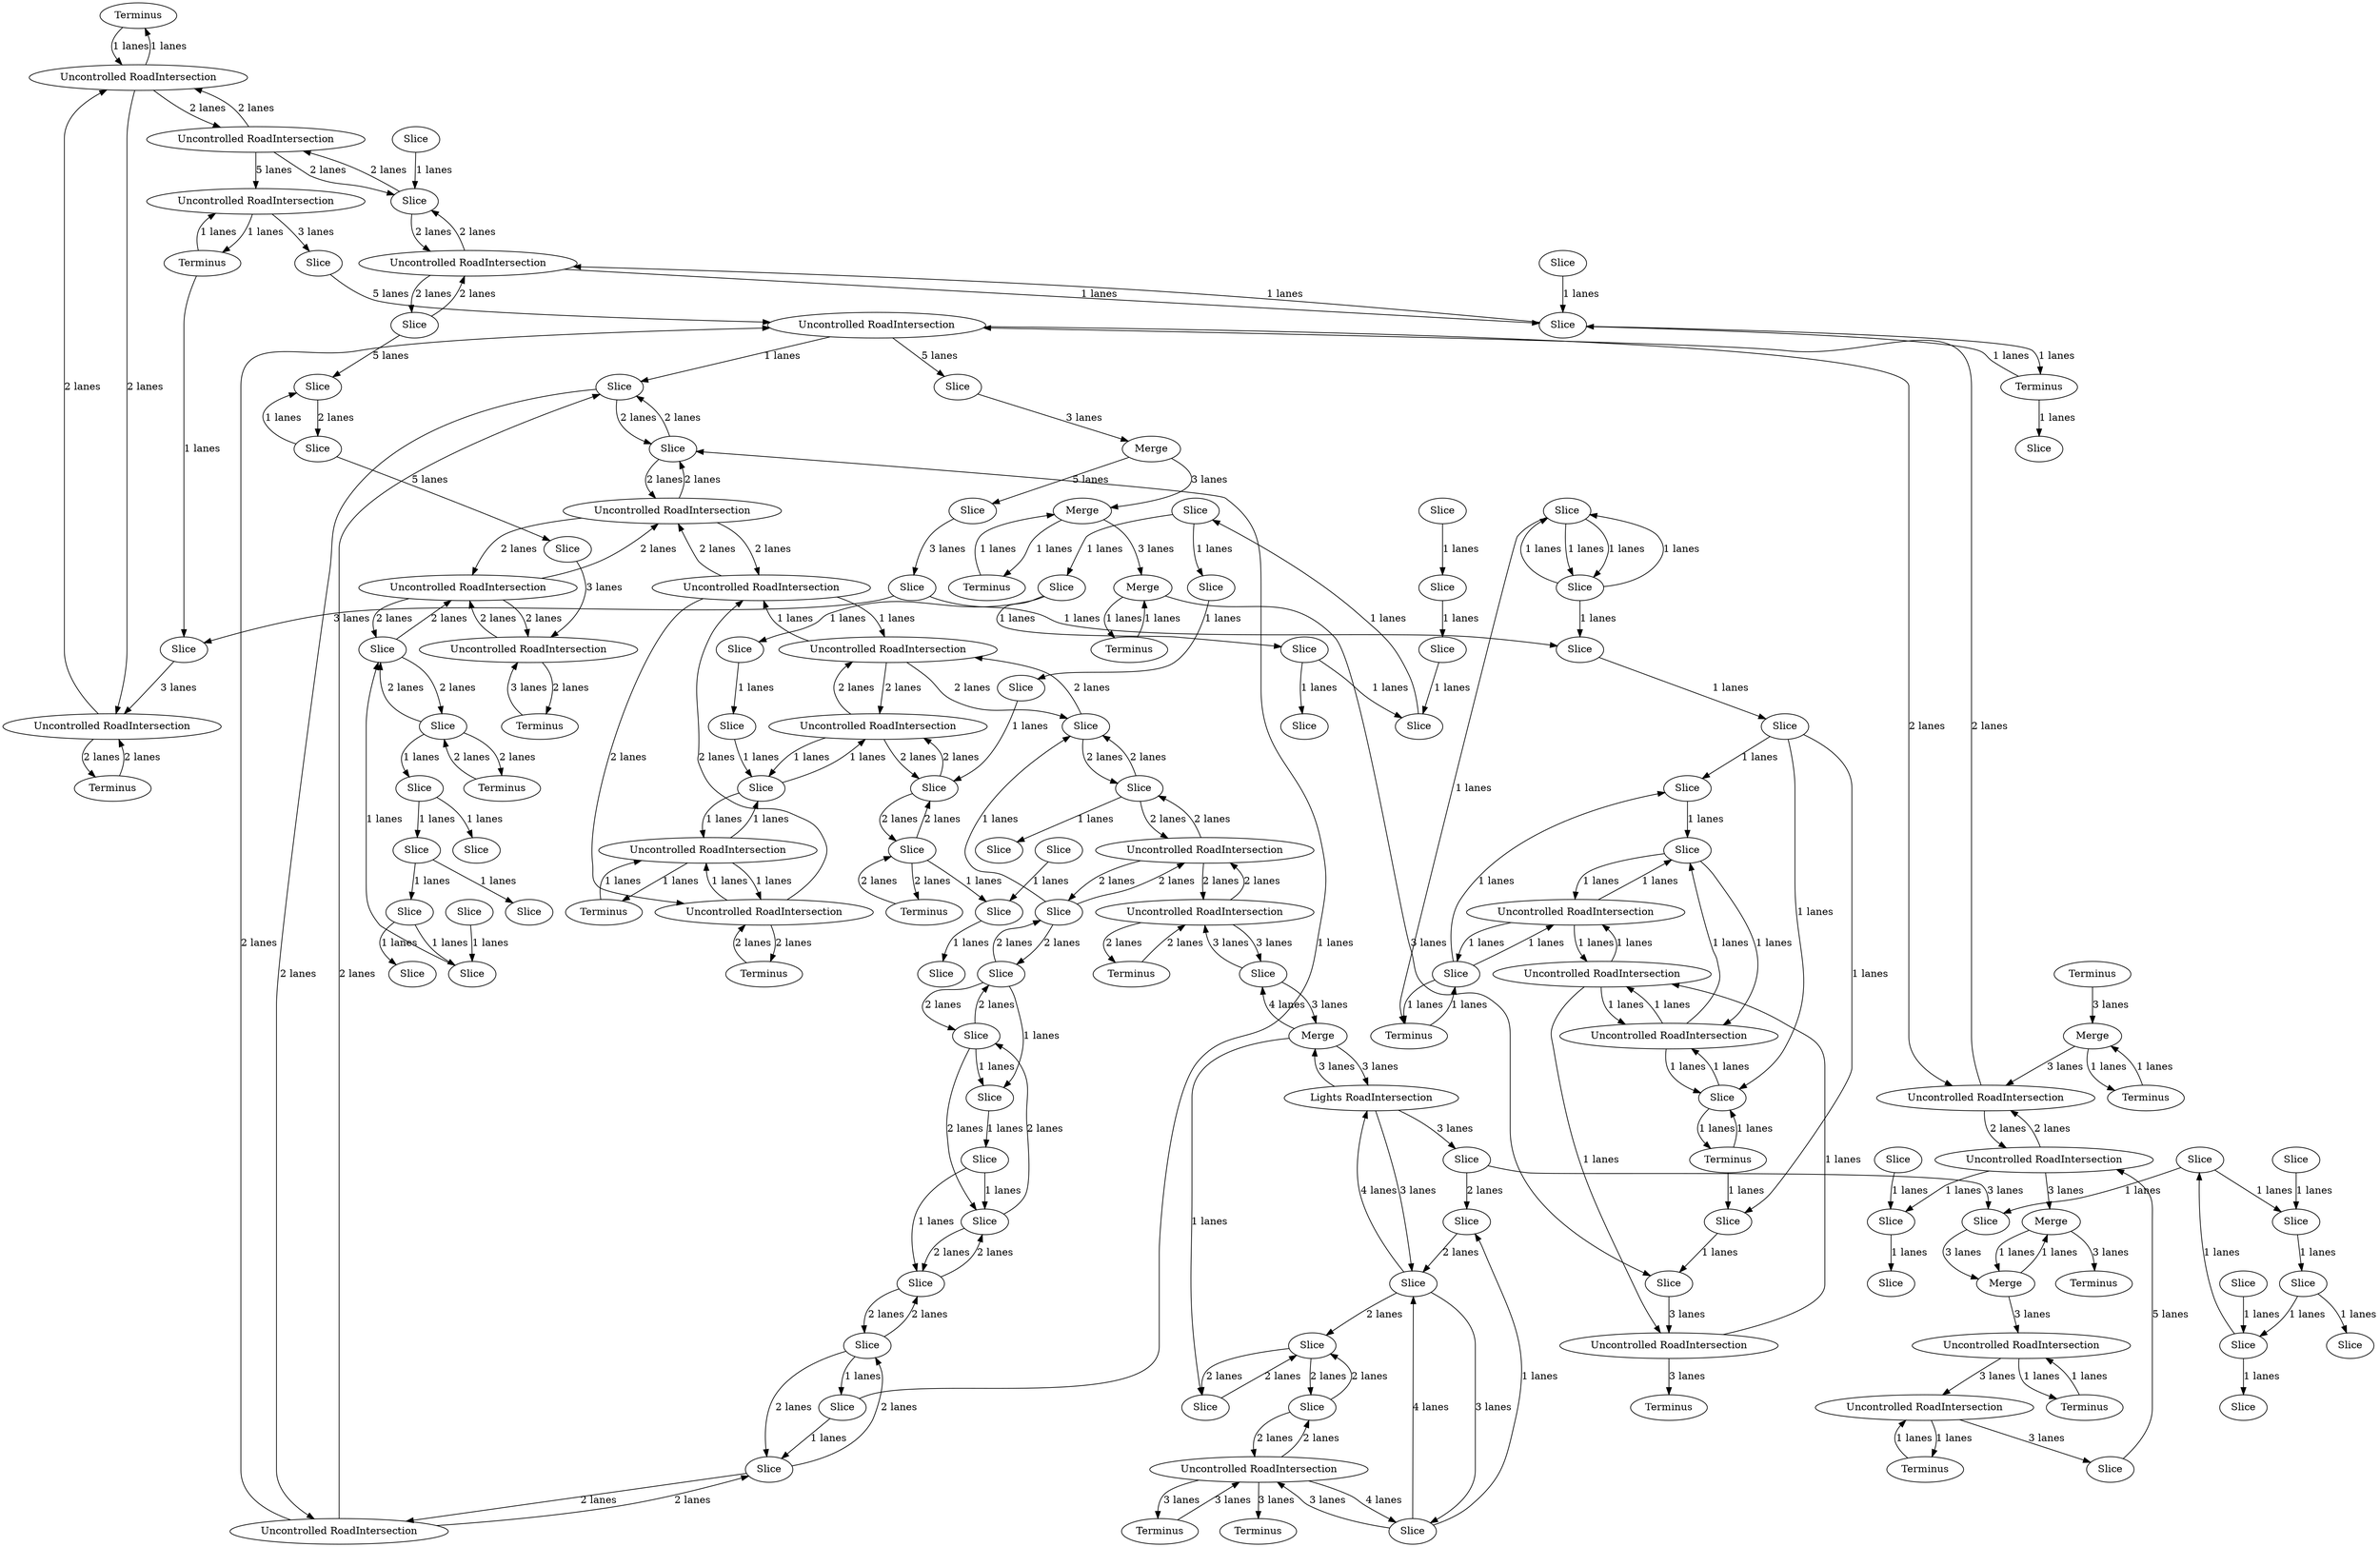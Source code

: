 digraph {
    0 [ label = "Terminus" ]
    1 [ label = "Slice" ]
    2 [ label = "Slice" ]
    3 [ label = "Terminus" ]
    4 [ label = "Uncontrolled RoadIntersection" ]
    5 [ label = "Slice" ]
    6 [ label = "Uncontrolled RoadIntersection" ]
    7 [ label = "Slice" ]
    8 [ label = "Terminus" ]
    9 [ label = "Terminus" ]
    10 [ label = "Slice" ]
    11 [ label = "Uncontrolled RoadIntersection" ]
    12 [ label = "Slice" ]
    13 [ label = "Slice" ]
    14 [ label = "Uncontrolled RoadIntersection" ]
    15 [ label = "Uncontrolled RoadIntersection" ]
    16 [ label = "Slice" ]
    17 [ label = "Slice" ]
    18 [ label = "Slice" ]
    19 [ label = "Terminus" ]
    20 [ label = "Slice" ]
    21 [ label = "Slice" ]
    22 [ label = "Terminus" ]
    23 [ label = "Uncontrolled RoadIntersection" ]
    24 [ label = "Terminus" ]
    25 [ label = "Slice" ]
    26 [ label = "Uncontrolled RoadIntersection" ]
    27 [ label = "Slice" ]
    28 [ label = "Slice" ]
    29 [ label = "Uncontrolled RoadIntersection" ]
    30 [ label = "Uncontrolled RoadIntersection" ]
    31 [ label = "Slice" ]
    32 [ label = "Slice" ]
    33 [ label = "Uncontrolled RoadIntersection" ]
    34 [ label = "Slice" ]
    35 [ label = "Slice" ]
    36 [ label = "Uncontrolled RoadIntersection" ]
    37 [ label = "Slice" ]
    38 [ label = "Terminus" ]
    39 [ label = "Slice" ]
    40 [ label = "Slice" ]
    41 [ label = "Slice" ]
    42 [ label = "Slice" ]
    43 [ label = "Terminus" ]
    44 [ label = "Slice" ]
    45 [ label = "Slice" ]
    46 [ label = "Merge" ]
    47 [ label = "Slice" ]
    48 [ label = "Slice" ]
    49 [ label = "Slice" ]
    50 [ label = "Slice" ]
    51 [ label = "Merge" ]
    52 [ label = "Merge" ]
    53 [ label = "Slice" ]
    54 [ label = "Slice" ]
    55 [ label = "Terminus" ]
    56 [ label = "Terminus" ]
    57 [ label = "Uncontrolled RoadIntersection" ]
    58 [ label = "Terminus" ]
    59 [ label = "Slice" ]
    60 [ label = "Uncontrolled RoadIntersection" ]
    61 [ label = "Slice" ]
    62 [ label = "Slice" ]
    63 [ label = "Terminus" ]
    64 [ label = "Uncontrolled RoadIntersection" ]
    65 [ label = "Slice" ]
    66 [ label = "Uncontrolled RoadIntersection" ]
    67 [ label = "Merge" ]
    68 [ label = "Uncontrolled RoadIntersection" ]
    69 [ label = "Slice" ]
    70 [ label = "Uncontrolled RoadIntersection" ]
    71 [ label = "Slice" ]
    72 [ label = "Uncontrolled RoadIntersection" ]
    73 [ label = "Slice" ]
    74 [ label = "Slice" ]
    75 [ label = "Slice" ]
    76 [ label = "Slice" ]
    77 [ label = "Terminus" ]
    78 [ label = "Slice" ]
    79 [ label = "Slice" ]
    80 [ label = "Slice" ]
    81 [ label = "Uncontrolled RoadIntersection" ]
    82 [ label = "Slice" ]
    83 [ label = "Slice" ]
    84 [ label = "Slice" ]
    85 [ label = "Slice" ]
    86 [ label = "Slice" ]
    87 [ label = "Slice" ]
    88 [ label = "Slice" ]
    89 [ label = "Slice" ]
    90 [ label = "Terminus" ]
    91 [ label = "Slice" ]
    92 [ label = "Slice" ]
    93 [ label = "Slice" ]
    94 [ label = "Slice" ]
    95 [ label = "Slice" ]
    96 [ label = "Slice" ]
    97 [ label = "Terminus" ]
    98 [ label = "Uncontrolled RoadIntersection" ]
    99 [ label = "Slice" ]
    100 [ label = "Slice" ]
    101 [ label = "Slice" ]
    102 [ label = "Merge" ]
    103 [ label = "Slice" ]
    104 [ label = "Uncontrolled RoadIntersection" ]
    105 [ label = "Slice" ]
    106 [ label = "Slice" ]
    107 [ label = "Slice" ]
    108 [ label = "Slice" ]
    109 [ label = "Terminus" ]
    110 [ label = "Uncontrolled RoadIntersection" ]
    111 [ label = "Slice" ]
    112 [ label = "Terminus" ]
    113 [ label = "Slice" ]
    114 [ label = "Uncontrolled RoadIntersection" ]
    115 [ label = "Uncontrolled RoadIntersection" ]
    116 [ label = "Slice" ]
    117 [ label = "Merge" ]
    118 [ label = "Terminus" ]
    119 [ label = "Slice" ]
    120 [ label = "Slice" ]
    121 [ label = "Slice" ]
    122 [ label = "Slice" ]
    123 [ label = "Slice" ]
    124 [ label = "Slice" ]
    125 [ label = "Slice" ]
    126 [ label = "Slice" ]
    127 [ label = "Slice" ]
    128 [ label = "Slice" ]
    129 [ label = "Slice" ]
    130 [ label = "Slice" ]
    131 [ label = "Terminus" ]
    132 [ label = "Slice" ]
    133 [ label = "Lights RoadIntersection" ]
    134 [ label = "Merge" ]
    135 [ label = "Slice" ]
    136 [ label = "Slice" ]
    137 [ label = "Uncontrolled RoadIntersection" ]
    138 [ label = "Uncontrolled RoadIntersection" ]
    139 [ label = "Slice" ]
    140 [ label = "Terminus" ]
    141 [ label = "Slice" ]
    142 [ label = "Terminus" ]
    143 [ label = "Slice" ]
    68 -> 57 [ label = "2 lanes" ]
    137 -> 114 [ label = "2 lanes" ]
    114 -> 137 [ label = "2 lanes" ]
    114 -> 96 [ label = "2 lanes" ]
    96 -> 114 [ label = "2 lanes" ]
    96 -> 95 [ label = "2 lanes" ]
    95 -> 96 [ label = "2 lanes" ]
    95 -> 91 [ label = "2 lanes" ]
    91 -> 95 [ label = "2 lanes" ]
    91 -> 85 [ label = "2 lanes" ]
    85 -> 91 [ label = "2 lanes" ]
    85 -> 75 [ label = "2 lanes" ]
    75 -> 85 [ label = "2 lanes" ]
    75 -> 73 [ label = "2 lanes" ]
    73 -> 75 [ label = "2 lanes" ]
    73 -> 69 [ label = "2 lanes" ]
    69 -> 73 [ label = "2 lanes" ]
    69 -> 68 [ label = "2 lanes" ]
    68 -> 69 [ label = "2 lanes" ]
    11 -> 23 [ label = "5 lanes" ]
    52 -> 42 [ label = "5 lanes" ]
    33 -> 37 [ label = "2 lanes" ]
    37 -> 33 [ label = "2 lanes" ]
    37 -> 41 [ label = "2 lanes" ]
    41 -> 37 [ label = "2 lanes" ]
    41 -> 43 [ label = "2 lanes" ]
    43 -> 41 [ label = "2 lanes" ]
    60 -> 66 [ label = "2 lanes" ]
    66 -> 60 [ label = "2 lanes" ]
    66 -> 70 [ label = "2 lanes" ]
    70 -> 66 [ label = "2 lanes" ]
    81 -> 102 [ label = "3 lanes" ]
    102 -> 109 [ label = "3 lanes" ]
    138 -> 142 [ label = "3 lanes" ]
    134 -> 143 [ label = "1 lanes" ]
    133 -> 134 [ label = "3 lanes" ]
    134 -> 133 [ label = "3 lanes" ]
    57 -> 64 [ label = "2 lanes" ]
    64 -> 57 [ label = "2 lanes" ]
    3 -> 4 [ label = "2 lanes" ]
    4 -> 3 [ label = "2 lanes" ]
    4 -> 6 [ label = "2 lanes" ]
    6 -> 4 [ label = "2 lanes" ]
    6 -> 11 [ label = "2 lanes" ]
    11 -> 6 [ label = "2 lanes" ]
    102 -> 117 [ label = "1 lanes" ]
    117 -> 102 [ label = "1 lanes" ]
    77 -> 72 [ label = "1 lanes" ]
    72 -> 77 [ label = "1 lanes" ]
    104 -> 66 [ label = "1 lanes" ]
    66 -> 104 [ label = "1 lanes" ]
    119 -> 121 [ label = "1 lanes" ]
    121 -> 124 [ label = "1 lanes" ]
    124 -> 126 [ label = "1 lanes" ]
    126 -> 123 [ label = "1 lanes" ]
    123 -> 121 [ label = "1 lanes" ]
    124 -> 128 [ label = "1 lanes" ]
    127 -> 126 [ label = "1 lanes" ]
    126 -> 125 [ label = "1 lanes" ]
    118 -> 115 [ label = "1 lanes" ]
    115 -> 118 [ label = "1 lanes" ]
    81 -> 84 [ label = "1 lanes" ]
    89 -> 84 [ label = "1 lanes" ]
    84 -> 80 [ label = "1 lanes" ]
    123 -> 122 [ label = "1 lanes" ]
    57 -> 54 [ label = "5 lanes" ]
    133 -> 130 [ label = "3 lanes" ]
    138 -> 135 [ label = "4 lanes" ]
    135 -> 138 [ label = "3 lanes" ]
    135 -> 132 [ label = "4 lanes" ]
    132 -> 135 [ label = "3 lanes" ]
    132 -> 133 [ label = "4 lanes" ]
    133 -> 132 [ label = "3 lanes" ]
    137 -> 140 [ label = "2 lanes" ]
    140 -> 137 [ label = "2 lanes" ]
    55 -> 67 [ label = "1 lanes" ]
    67 -> 55 [ label = "1 lanes" ]
    138 -> 139 [ label = "2 lanes" ]
    139 -> 138 [ label = "2 lanes" ]
    2 -> 12 [ label = "1 lanes" ]
    51 -> 58 [ label = "1 lanes" ]
    58 -> 51 [ label = "1 lanes" ]
    130 -> 129 [ label = "2 lanes" ]
    90 -> 67 [ label = "3 lanes" ]
    67 -> 64 [ label = "3 lanes" ]
    27 -> 25 [ label = "1 lanes" ]
    21 -> 25 [ label = "5 lanes" ]
    23 -> 53 [ label = "3 lanes" ]
    7 -> 18 [ label = "1 lanes" ]
    18 -> 7 [ label = "1 lanes" ]
    18 -> 7 [ label = "1 lanes" ]
    7 -> 18 [ label = "1 lanes" ]
    42 -> 34 [ label = "3 lanes" ]
    34 -> 16 [ label = "3 lanes" ]
    16 -> 4 [ label = "3 lanes" ]
    53 -> 57 [ label = "5 lanes" ]
    106 -> 116 [ label = "1 lanes" ]
    112 -> 106 [ label = "2 lanes" ]
    106 -> 112 [ label = "2 lanes" ]
    106 -> 100 [ label = "2 lanes" ]
    100 -> 106 [ label = "2 lanes" ]
    100 -> 98 [ label = "2 lanes" ]
    98 -> 100 [ label = "2 lanes" ]
    120 -> 116 [ label = "1 lanes" ]
    116 -> 113 [ label = "1 lanes" ]
    111 -> 107 [ label = "1 lanes" ]
    135 -> 129 [ label = "1 lanes" ]
    132 -> 141 [ label = "2 lanes" ]
    64 -> 81 [ label = "2 lanes" ]
    81 -> 64 [ label = "2 lanes" ]
    94 -> 81 [ label = "5 lanes" ]
    54 -> 52 [ label = "3 lanes" ]
    52 -> 51 [ label = "3 lanes" ]
    51 -> 46 [ label = "3 lanes" ]
    46 -> 45 [ label = "3 lanes" ]
    45 -> 36 [ label = "3 lanes" ]
    36 -> 24 [ label = "3 lanes" ]
    57 -> 65 [ label = "1 lanes" ]
    68 -> 65 [ label = "2 lanes" ]
    65 -> 68 [ label = "2 lanes" ]
    65 -> 62 [ label = "2 lanes" ]
    62 -> 65 [ label = "2 lanes" ]
    62 -> 60 [ label = "2 lanes" ]
    60 -> 62 [ label = "2 lanes" ]
    60 -> 33 [ label = "2 lanes" ]
    33 -> 60 [ label = "2 lanes" ]
    33 -> 30 [ label = "2 lanes" ]
    30 -> 33 [ label = "2 lanes" ]
    131 -> 138 [ label = "3 lanes" ]
    138 -> 131 [ label = "3 lanes" ]
    110 -> 97 [ label = "1 lanes" ]
    97 -> 110 [ label = "1 lanes" ]
    70 -> 56 [ label = "2 lanes" ]
    56 -> 70 [ label = "2 lanes" ]
    139 -> 141 [ label = "2 lanes" ]
    141 -> 139 [ label = "2 lanes" ]
    141 -> 143 [ label = "2 lanes" ]
    143 -> 141 [ label = "2 lanes" ]
    134 -> 136 [ label = "4 lanes" ]
    136 -> 134 [ label = "3 lanes" ]
    130 -> 122 [ label = "3 lanes" ]
    122 -> 117 [ label = "3 lanes" ]
    117 -> 115 [ label = "3 lanes" ]
    115 -> 110 [ label = "3 lanes" ]
    110 -> 94 [ label = "3 lanes" ]
    46 -> 63 [ label = "1 lanes" ]
    63 -> 46 [ label = "1 lanes" ]
    25 -> 27 [ label = "2 lanes" ]
    28 -> 30 [ label = "3 lanes" ]
    11 -> 12 [ label = "2 lanes" ]
    12 -> 11 [ label = "2 lanes" ]
    12 -> 15 [ label = "2 lanes" ]
    15 -> 12 [ label = "2 lanes" ]
    15 -> 21 [ label = "2 lanes" ]
    21 -> 15 [ label = "2 lanes" ]
    98 -> 104 [ label = "2 lanes" ]
    104 -> 98 [ label = "2 lanes" ]
    104 -> 105 [ label = "2 lanes" ]
    105 -> 104 [ label = "2 lanes" ]
    105 -> 111 [ label = "2 lanes" ]
    111 -> 105 [ label = "2 lanes" ]
    111 -> 114 [ label = "2 lanes" ]
    114 -> 111 [ label = "2 lanes" ]
    23 -> 19 [ label = "1 lanes" ]
    19 -> 23 [ label = "1 lanes" ]
    70 -> 72 [ label = "1 lanes" ]
    72 -> 70 [ label = "1 lanes" ]
    72 -> 74 [ label = "1 lanes" ]
    74 -> 72 [ label = "1 lanes" ]
    74 -> 98 [ label = "1 lanes" ]
    98 -> 74 [ label = "1 lanes" ]
    96 -> 105 [ label = "1 lanes" ]
    83 -> 99 [ label = "1 lanes" ]
    99 -> 87 [ label = "1 lanes" ]
    87 -> 79 [ label = "1 lanes" ]
    79 -> 83 [ label = "1 lanes" ]
    108 -> 103 [ label = "1 lanes" ]
    103 -> 101 [ label = "1 lanes" ]
    101 -> 99 [ label = "1 lanes" ]
    87 -> 88 [ label = "1 lanes" ]
    88 -> 93 [ label = "1 lanes" ]
    93 -> 100 [ label = "1 lanes" ]
    79 -> 78 [ label = "1 lanes" ]
    78 -> 76 [ label = "1 lanes" ]
    76 -> 74 [ label = "1 lanes" ]
    83 -> 82 [ label = "1 lanes" ]
    91 -> 92 [ label = "1 lanes" ]
    95 -> 92 [ label = "1 lanes" ]
    92 -> 86 [ label = "1 lanes" ]
    86 -> 75 [ label = "1 lanes" ]
    73 -> 71 [ label = "1 lanes" ]
    71 -> 62 [ label = "1 lanes" ]
    71 -> 69 [ label = "1 lanes" ]
    86 -> 85 [ label = "1 lanes" ]
    41 -> 50 [ label = "1 lanes" ]
    50 -> 61 [ label = "1 lanes" ]
    59 -> 44 [ label = "1 lanes" ]
    44 -> 37 [ label = "1 lanes" ]
    50 -> 48 [ label = "1 lanes" ]
    48 -> 47 [ label = "1 lanes" ]
    47 -> 44 [ label = "1 lanes" ]
    47 -> 49 [ label = "1 lanes" ]
    48 -> 40 [ label = "1 lanes" ]
    15 -> 5 [ label = "1 lanes" ]
    5 -> 15 [ label = "1 lanes" ]
    5 -> 8 [ label = "1 lanes" ]
    8 -> 5 [ label = "1 lanes" ]
    8 -> 13 [ label = "1 lanes" ]
    0 -> 6 [ label = "1 lanes" ]
    6 -> 0 [ label = "1 lanes" ]
    1 -> 5 [ label = "1 lanes" ]
    19 -> 16 [ label = "1 lanes" ]
    34 -> 32 [ label = "1 lanes" ]
    32 -> 31 [ label = "1 lanes" ]
    31 -> 39 [ label = "1 lanes" ]
    39 -> 45 [ label = "1 lanes" ]
    18 -> 32 [ label = "1 lanes" ]
    31 -> 17 [ label = "1 lanes" ]
    17 -> 20 [ label = "1 lanes" ]
    7 -> 9 [ label = "1 lanes" ]
    9 -> 10 [ label = "1 lanes" ]
    10 -> 9 [ label = "1 lanes" ]
    10 -> 14 [ label = "1 lanes" ]
    14 -> 10 [ label = "1 lanes" ]
    14 -> 26 [ label = "1 lanes" ]
    26 -> 14 [ label = "1 lanes" ]
    26 -> 36 [ label = "1 lanes" ]
    36 -> 26 [ label = "1 lanes" ]
    10 -> 17 [ label = "1 lanes" ]
    14 -> 20 [ label = "1 lanes" ]
    20 -> 14 [ label = "1 lanes" ]
    20 -> 29 [ label = "1 lanes" ]
    29 -> 20 [ label = "1 lanes" ]
    26 -> 29 [ label = "1 lanes" ]
    29 -> 26 [ label = "1 lanes" ]
    29 -> 35 [ label = "1 lanes" ]
    35 -> 29 [ label = "1 lanes" ]
    35 -> 38 [ label = "1 lanes" ]
    38 -> 35 [ label = "1 lanes" ]
    38 -> 39 [ label = "1 lanes" ]
    31 -> 35 [ label = "1 lanes" ]
    129 -> 132 [ label = "2 lanes" ]
    27 -> 28 [ label = "5 lanes" ]
    30 -> 22 [ label = "2 lanes" ]
    22 -> 30 [ label = "3 lanes" ]
    136 -> 137 [ label = "3 lanes" ]
    137 -> 136 [ label = "3 lanes" ]
}
